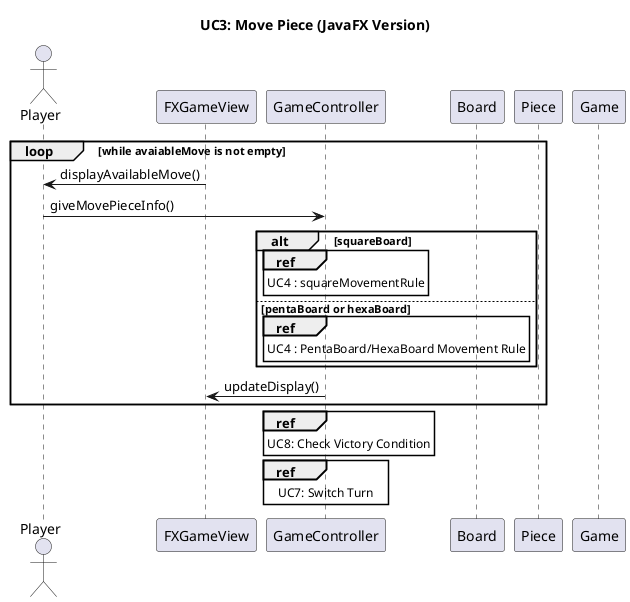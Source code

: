 @startuml
title UC3: Move Piece (JavaFX Version)

actor Player
participant FXGameView as FXGameView
participant GameController as GameController
participant Board as Board
participant Piece as Piece
participant Game as Game

loop while avaiableMove is not empty
FXGameView -> Player : displayAvailableMove()
Player-> GameController : giveMovePieceInfo()
alt squareBoard
	ref over GameController
		UC4 : squareMovementRule
	end ref
else pentaBoard or hexaBoard
	ref over GameController
		UC4 : PentaBoard/HexaBoard Movement Rule
	end ref
end alt
GameController -> FXGameView : updateDisplay()
end loop



'필요 없을듯?'
ref over GameController
	UC8: Check Victory Condition
end ref
ref over GameController
	UC7: Switch Turn
end ref


@enduml
